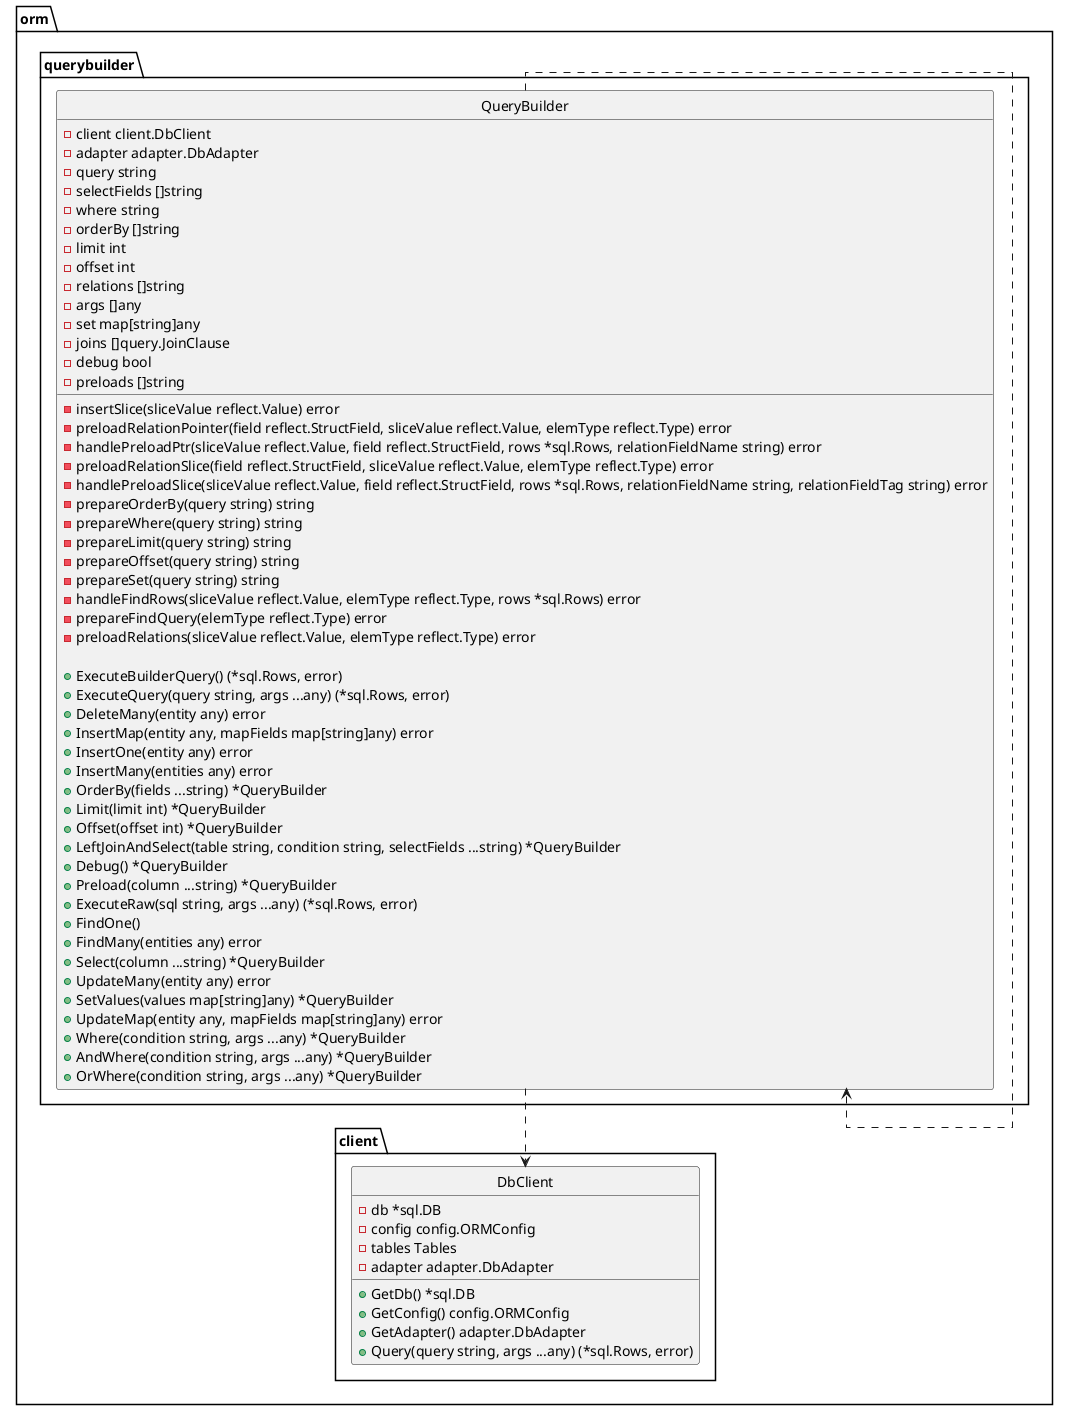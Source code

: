 @startuml

skinparam linetype ortho
skinparam style strictuml

package orm {
    package client {
        class DbClient << (S,Aquamarine) >> {
            - db *sql.DB
            - config config.ORMConfig
            - tables Tables
            - adapter adapter.DbAdapter

            + GetDb() *sql.DB
            + GetConfig() config.ORMConfig
            + GetAdapter() adapter.DbAdapter
            + Query(query string, args ...any) (*sql.Rows, error)
        }
    }

    package querybuilder {
        class QueryBuilder << (S,Aquamarine) >> {
            - client client.DbClient
            - adapter adapter.DbAdapter
            - query string
            - selectFields []string
            - where string
            - orderBy []string
            - limit int
            - offset int
            - relations []string
            - args []any
            - set map[string]any
            - joins []query.JoinClause
            - debug bool
            - preloads []string

            - insertSlice(sliceValue reflect.Value) error
            - preloadRelationPointer(field reflect.StructField, sliceValue reflect.Value, elemType reflect.Type) error
            - handlePreloadPtr(sliceValue reflect.Value, field reflect.StructField, rows *sql.Rows, relationFieldName string) error
            - preloadRelationSlice(field reflect.StructField, sliceValue reflect.Value, elemType reflect.Type) error
            - handlePreloadSlice(sliceValue reflect.Value, field reflect.StructField, rows *sql.Rows, relationFieldName string, relationFieldTag string) error
            - prepareOrderBy(query string) string
            - prepareWhere(query string) string
            - prepareLimit(query string) string
            - prepareOffset(query string) string
            - prepareSet(query string) string
            - handleFindRows(sliceValue reflect.Value, elemType reflect.Type, rows *sql.Rows) error
            - prepareFindQuery(elemType reflect.Type) error
            - preloadRelations(sliceValue reflect.Value, elemType reflect.Type) error

            + ExecuteBuilderQuery() (*sql.Rows, error)
            + ExecuteQuery(query string, args ...any) (*sql.Rows, error)
            + DeleteMany(entity any) error
            + InsertMap(entity any, mapFields map[string]any) error
            + InsertOne(entity any) error
            + InsertMany(entities any) error
            + OrderBy(fields ...string) *QueryBuilder
            + Limit(limit int) *QueryBuilder
            + Offset(offset int) *QueryBuilder
            + LeftJoinAndSelect(table string, condition string, selectFields ...string) *QueryBuilder
            + Debug() *QueryBuilder
            + Preload(column ...string) *QueryBuilder
            + ExecuteRaw(sql string, args ...any) (*sql.Rows, error)
            + FindOne()
            + FindMany(entities any) error
            + Select(column ...string) *QueryBuilder
            + UpdateMany(entity any) error
            + SetValues(values map[string]any) *QueryBuilder
            + UpdateMap(entity any, mapFields map[string]any) error
            + Where(condition string, args ...any) *QueryBuilder
            + AndWhere(condition string, args ...any) *QueryBuilder
            + OrWhere(condition string, args ...any) *QueryBuilder
        }
        orm.querybuilder.QueryBuilder ..> orm.client.DbClient
        orm.querybuilder.QueryBuilder ..> orm.querybuilder.QueryBuilder
    }
}

@enduml